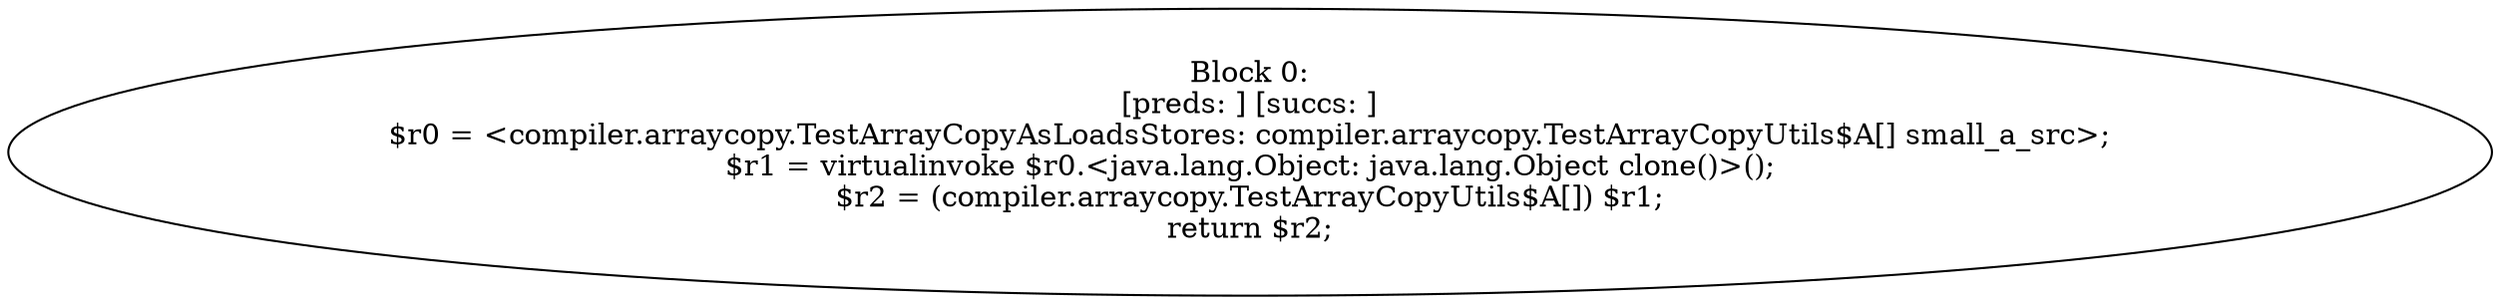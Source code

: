 digraph "unitGraph" {
    "Block 0:
[preds: ] [succs: ]
$r0 = <compiler.arraycopy.TestArrayCopyAsLoadsStores: compiler.arraycopy.TestArrayCopyUtils$A[] small_a_src>;
$r1 = virtualinvoke $r0.<java.lang.Object: java.lang.Object clone()>();
$r2 = (compiler.arraycopy.TestArrayCopyUtils$A[]) $r1;
return $r2;
"
}
